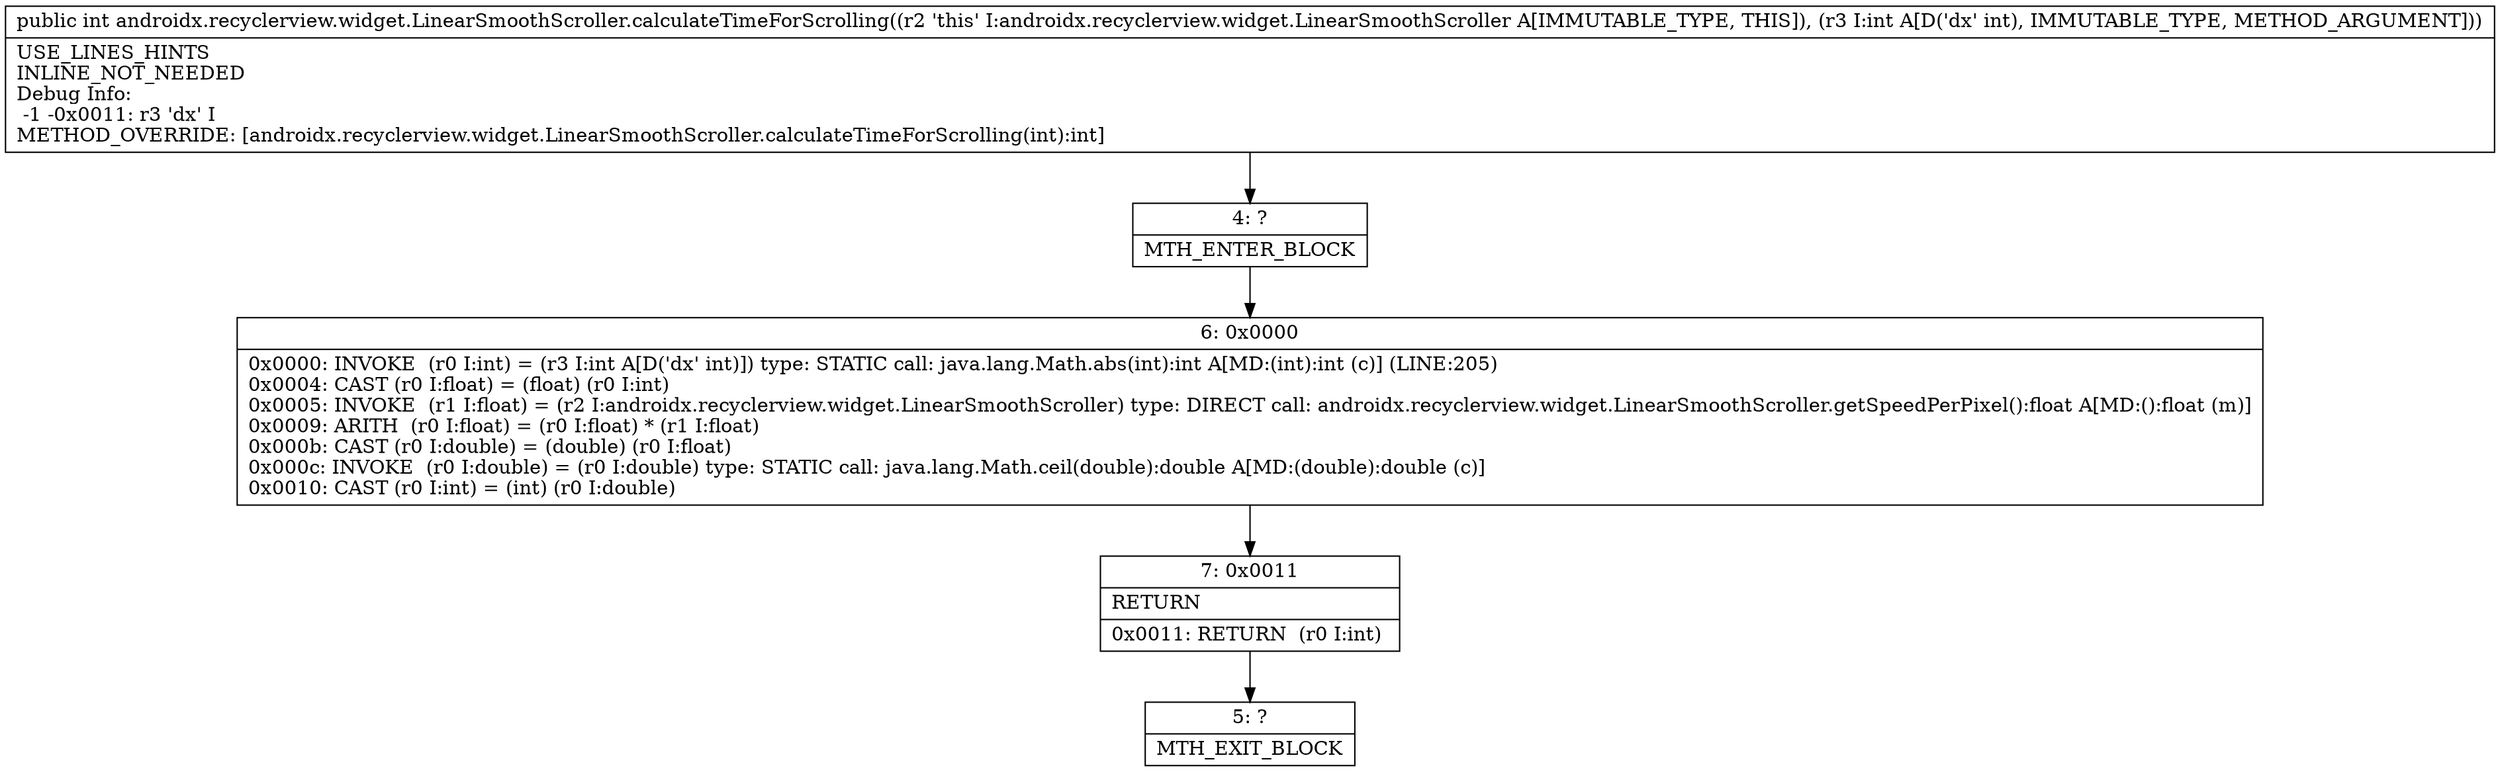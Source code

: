 digraph "CFG forandroidx.recyclerview.widget.LinearSmoothScroller.calculateTimeForScrolling(I)I" {
Node_4 [shape=record,label="{4\:\ ?|MTH_ENTER_BLOCK\l}"];
Node_6 [shape=record,label="{6\:\ 0x0000|0x0000: INVOKE  (r0 I:int) = (r3 I:int A[D('dx' int)]) type: STATIC call: java.lang.Math.abs(int):int A[MD:(int):int (c)] (LINE:205)\l0x0004: CAST (r0 I:float) = (float) (r0 I:int) \l0x0005: INVOKE  (r1 I:float) = (r2 I:androidx.recyclerview.widget.LinearSmoothScroller) type: DIRECT call: androidx.recyclerview.widget.LinearSmoothScroller.getSpeedPerPixel():float A[MD:():float (m)]\l0x0009: ARITH  (r0 I:float) = (r0 I:float) * (r1 I:float) \l0x000b: CAST (r0 I:double) = (double) (r0 I:float) \l0x000c: INVOKE  (r0 I:double) = (r0 I:double) type: STATIC call: java.lang.Math.ceil(double):double A[MD:(double):double (c)]\l0x0010: CAST (r0 I:int) = (int) (r0 I:double) \l}"];
Node_7 [shape=record,label="{7\:\ 0x0011|RETURN\l|0x0011: RETURN  (r0 I:int) \l}"];
Node_5 [shape=record,label="{5\:\ ?|MTH_EXIT_BLOCK\l}"];
MethodNode[shape=record,label="{public int androidx.recyclerview.widget.LinearSmoothScroller.calculateTimeForScrolling((r2 'this' I:androidx.recyclerview.widget.LinearSmoothScroller A[IMMUTABLE_TYPE, THIS]), (r3 I:int A[D('dx' int), IMMUTABLE_TYPE, METHOD_ARGUMENT]))  | USE_LINES_HINTS\lINLINE_NOT_NEEDED\lDebug Info:\l  \-1 \-0x0011: r3 'dx' I\lMETHOD_OVERRIDE: [androidx.recyclerview.widget.LinearSmoothScroller.calculateTimeForScrolling(int):int]\l}"];
MethodNode -> Node_4;Node_4 -> Node_6;
Node_6 -> Node_7;
Node_7 -> Node_5;
}

